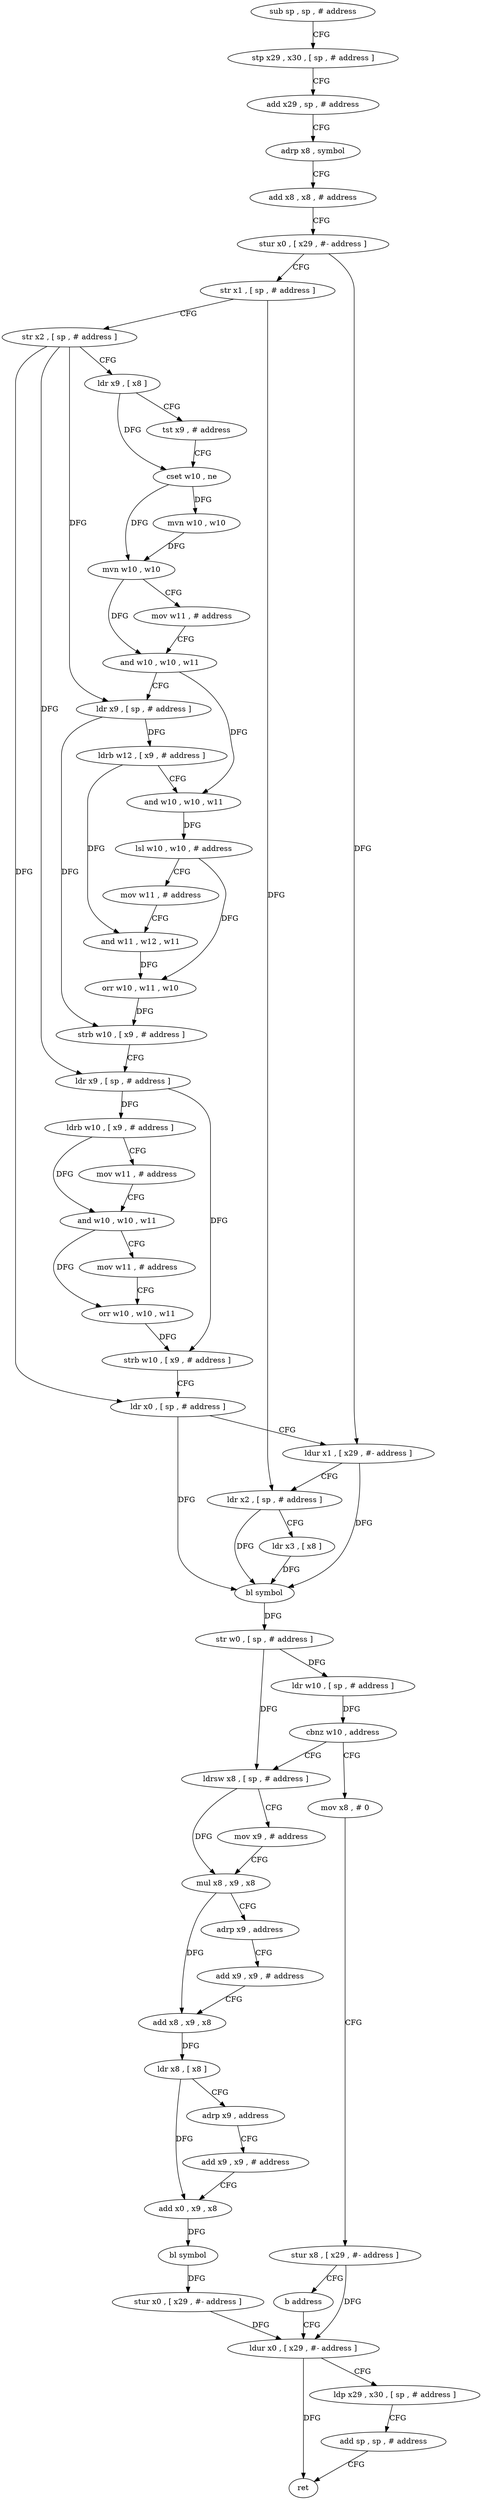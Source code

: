 digraph "func" {
"4223180" [label = "sub sp , sp , # address" ]
"4223184" [label = "stp x29 , x30 , [ sp , # address ]" ]
"4223188" [label = "add x29 , sp , # address" ]
"4223192" [label = "adrp x8 , symbol" ]
"4223196" [label = "add x8 , x8 , # address" ]
"4223200" [label = "stur x0 , [ x29 , #- address ]" ]
"4223204" [label = "str x1 , [ sp , # address ]" ]
"4223208" [label = "str x2 , [ sp , # address ]" ]
"4223212" [label = "ldr x9 , [ x8 ]" ]
"4223216" [label = "tst x9 , # address" ]
"4223220" [label = "cset w10 , ne" ]
"4223224" [label = "mvn w10 , w10" ]
"4223228" [label = "mvn w10 , w10" ]
"4223232" [label = "mov w11 , # address" ]
"4223236" [label = "and w10 , w10 , w11" ]
"4223240" [label = "ldr x9 , [ sp , # address ]" ]
"4223244" [label = "ldrb w12 , [ x9 , # address ]" ]
"4223248" [label = "and w10 , w10 , w11" ]
"4223252" [label = "lsl w10 , w10 , # address" ]
"4223256" [label = "mov w11 , # address" ]
"4223260" [label = "and w11 , w12 , w11" ]
"4223264" [label = "orr w10 , w11 , w10" ]
"4223268" [label = "strb w10 , [ x9 , # address ]" ]
"4223272" [label = "ldr x9 , [ sp , # address ]" ]
"4223276" [label = "ldrb w10 , [ x9 , # address ]" ]
"4223280" [label = "mov w11 , # address" ]
"4223284" [label = "and w10 , w10 , w11" ]
"4223288" [label = "mov w11 , # address" ]
"4223292" [label = "orr w10 , w10 , w11" ]
"4223296" [label = "strb w10 , [ x9 , # address ]" ]
"4223300" [label = "ldr x0 , [ sp , # address ]" ]
"4223304" [label = "ldur x1 , [ x29 , #- address ]" ]
"4223308" [label = "ldr x2 , [ sp , # address ]" ]
"4223312" [label = "ldr x3 , [ x8 ]" ]
"4223316" [label = "bl symbol" ]
"4223320" [label = "str w0 , [ sp , # address ]" ]
"4223324" [label = "ldr w10 , [ sp , # address ]" ]
"4223328" [label = "cbnz w10 , address" ]
"4223344" [label = "ldrsw x8 , [ sp , # address ]" ]
"4223332" [label = "mov x8 , # 0" ]
"4223348" [label = "mov x9 , # address" ]
"4223352" [label = "mul x8 , x9 , x8" ]
"4223356" [label = "adrp x9 , address" ]
"4223360" [label = "add x9 , x9 , # address" ]
"4223364" [label = "add x8 , x9 , x8" ]
"4223368" [label = "ldr x8 , [ x8 ]" ]
"4223372" [label = "adrp x9 , address" ]
"4223376" [label = "add x9 , x9 , # address" ]
"4223380" [label = "add x0 , x9 , x8" ]
"4223384" [label = "bl symbol" ]
"4223388" [label = "stur x0 , [ x29 , #- address ]" ]
"4223392" [label = "ldur x0 , [ x29 , #- address ]" ]
"4223336" [label = "stur x8 , [ x29 , #- address ]" ]
"4223340" [label = "b address" ]
"4223396" [label = "ldp x29 , x30 , [ sp , # address ]" ]
"4223400" [label = "add sp , sp , # address" ]
"4223404" [label = "ret" ]
"4223180" -> "4223184" [ label = "CFG" ]
"4223184" -> "4223188" [ label = "CFG" ]
"4223188" -> "4223192" [ label = "CFG" ]
"4223192" -> "4223196" [ label = "CFG" ]
"4223196" -> "4223200" [ label = "CFG" ]
"4223200" -> "4223204" [ label = "CFG" ]
"4223200" -> "4223304" [ label = "DFG" ]
"4223204" -> "4223208" [ label = "CFG" ]
"4223204" -> "4223308" [ label = "DFG" ]
"4223208" -> "4223212" [ label = "CFG" ]
"4223208" -> "4223240" [ label = "DFG" ]
"4223208" -> "4223272" [ label = "DFG" ]
"4223208" -> "4223300" [ label = "DFG" ]
"4223212" -> "4223216" [ label = "CFG" ]
"4223212" -> "4223220" [ label = "DFG" ]
"4223216" -> "4223220" [ label = "CFG" ]
"4223220" -> "4223224" [ label = "DFG" ]
"4223220" -> "4223228" [ label = "DFG" ]
"4223224" -> "4223228" [ label = "DFG" ]
"4223228" -> "4223232" [ label = "CFG" ]
"4223228" -> "4223236" [ label = "DFG" ]
"4223232" -> "4223236" [ label = "CFG" ]
"4223236" -> "4223240" [ label = "CFG" ]
"4223236" -> "4223248" [ label = "DFG" ]
"4223240" -> "4223244" [ label = "DFG" ]
"4223240" -> "4223268" [ label = "DFG" ]
"4223244" -> "4223248" [ label = "CFG" ]
"4223244" -> "4223260" [ label = "DFG" ]
"4223248" -> "4223252" [ label = "DFG" ]
"4223252" -> "4223256" [ label = "CFG" ]
"4223252" -> "4223264" [ label = "DFG" ]
"4223256" -> "4223260" [ label = "CFG" ]
"4223260" -> "4223264" [ label = "DFG" ]
"4223264" -> "4223268" [ label = "DFG" ]
"4223268" -> "4223272" [ label = "CFG" ]
"4223272" -> "4223276" [ label = "DFG" ]
"4223272" -> "4223296" [ label = "DFG" ]
"4223276" -> "4223280" [ label = "CFG" ]
"4223276" -> "4223284" [ label = "DFG" ]
"4223280" -> "4223284" [ label = "CFG" ]
"4223284" -> "4223288" [ label = "CFG" ]
"4223284" -> "4223292" [ label = "DFG" ]
"4223288" -> "4223292" [ label = "CFG" ]
"4223292" -> "4223296" [ label = "DFG" ]
"4223296" -> "4223300" [ label = "CFG" ]
"4223300" -> "4223304" [ label = "CFG" ]
"4223300" -> "4223316" [ label = "DFG" ]
"4223304" -> "4223308" [ label = "CFG" ]
"4223304" -> "4223316" [ label = "DFG" ]
"4223308" -> "4223312" [ label = "CFG" ]
"4223308" -> "4223316" [ label = "DFG" ]
"4223312" -> "4223316" [ label = "DFG" ]
"4223316" -> "4223320" [ label = "DFG" ]
"4223320" -> "4223324" [ label = "DFG" ]
"4223320" -> "4223344" [ label = "DFG" ]
"4223324" -> "4223328" [ label = "DFG" ]
"4223328" -> "4223344" [ label = "CFG" ]
"4223328" -> "4223332" [ label = "CFG" ]
"4223344" -> "4223348" [ label = "CFG" ]
"4223344" -> "4223352" [ label = "DFG" ]
"4223332" -> "4223336" [ label = "CFG" ]
"4223348" -> "4223352" [ label = "CFG" ]
"4223352" -> "4223356" [ label = "CFG" ]
"4223352" -> "4223364" [ label = "DFG" ]
"4223356" -> "4223360" [ label = "CFG" ]
"4223360" -> "4223364" [ label = "CFG" ]
"4223364" -> "4223368" [ label = "DFG" ]
"4223368" -> "4223372" [ label = "CFG" ]
"4223368" -> "4223380" [ label = "DFG" ]
"4223372" -> "4223376" [ label = "CFG" ]
"4223376" -> "4223380" [ label = "CFG" ]
"4223380" -> "4223384" [ label = "DFG" ]
"4223384" -> "4223388" [ label = "DFG" ]
"4223388" -> "4223392" [ label = "DFG" ]
"4223392" -> "4223396" [ label = "CFG" ]
"4223392" -> "4223404" [ label = "DFG" ]
"4223336" -> "4223340" [ label = "CFG" ]
"4223336" -> "4223392" [ label = "DFG" ]
"4223340" -> "4223392" [ label = "CFG" ]
"4223396" -> "4223400" [ label = "CFG" ]
"4223400" -> "4223404" [ label = "CFG" ]
}

